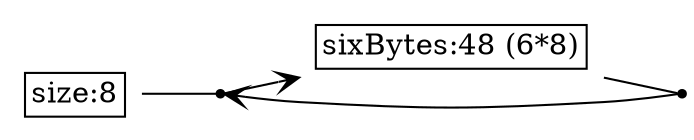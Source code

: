 digraph G {
  rankdir = LR;
  node [shape=plaintext];
  edge [arrowhead=vee];

  n0 [label=<
    <TABLE BORDER="0" CELLBORDER="1" CELLSPACING="0">
      <TR><TD>size:8</TD></TR>
    </TABLE>
  >];
  n1 [shape=point];
  n2 [label=<
    <TABLE BORDER="0" CELLBORDER="1" CELLSPACING="0">
      <TR><TD>sixBytes:48 (6*8)</TD></TR>
    </TABLE>
  >];
  n3 [shape=point];

  n3 -> n1;
  n0 -> n1 [arrowhead=none];
  n1 -> n2;
  n2 -> n3 [arrowhead=none];
}